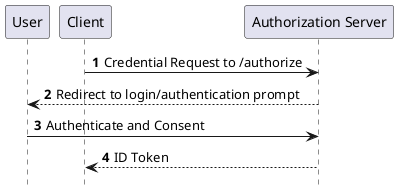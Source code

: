@startuml
hide footbox
participant "User" as user
participant "Client" as client
participant "Authorization Server" as oauth

autonumber
client -> oauth: Credential Request to /authorize
oauth --> user: Redirect to login/authentication prompt

user -> oauth: Authenticate and Consent
oauth --> client: ID Token

@enduml